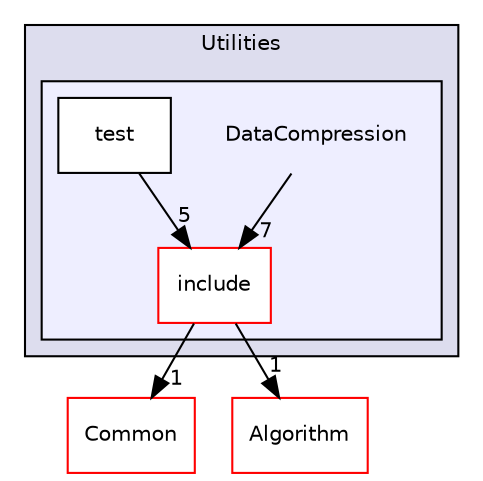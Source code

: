 digraph "/home/travis/build/AliceO2Group/AliceO2/Utilities/DataCompression" {
  bgcolor=transparent;
  compound=true
  node [ fontsize="10", fontname="Helvetica"];
  edge [ labelfontsize="10", labelfontname="Helvetica"];
  subgraph clusterdir_b05a5fa85f84bfc9013183c9d87f9a36 {
    graph [ bgcolor="#ddddee", pencolor="black", label="Utilities" fontname="Helvetica", fontsize="10", URL="dir_b05a5fa85f84bfc9013183c9d87f9a36.html"]
  subgraph clusterdir_e739392ef12c0b48c71c218f1fc8a69d {
    graph [ bgcolor="#eeeeff", pencolor="black", label="" URL="dir_e739392ef12c0b48c71c218f1fc8a69d.html"];
    dir_e739392ef12c0b48c71c218f1fc8a69d [shape=plaintext label="DataCompression"];
    dir_18f7c1ee6da6600fad774a08fdb3e7ce [shape=box label="include" color="red" fillcolor="white" style="filled" URL="dir_18f7c1ee6da6600fad774a08fdb3e7ce.html"];
    dir_7048f730ff7148d0bc9b4ba4c4e1741e [shape=box label="test" color="black" fillcolor="white" style="filled" URL="dir_7048f730ff7148d0bc9b4ba4c4e1741e.html"];
  }
  }
  dir_4ab6b4cc6a7edbff49100e9123df213f [shape=box label="Common" color="red" URL="dir_4ab6b4cc6a7edbff49100e9123df213f.html"];
  dir_8ba487e25de5ee77e05e9dce7582cb98 [shape=box label="Algorithm" color="red" URL="dir_8ba487e25de5ee77e05e9dce7582cb98.html"];
  dir_18f7c1ee6da6600fad774a08fdb3e7ce->dir_4ab6b4cc6a7edbff49100e9123df213f [headlabel="1", labeldistance=1.5 headhref="dir_000779_000032.html"];
  dir_18f7c1ee6da6600fad774a08fdb3e7ce->dir_8ba487e25de5ee77e05e9dce7582cb98 [headlabel="1", labeldistance=1.5 headhref="dir_000779_000000.html"];
  dir_7048f730ff7148d0bc9b4ba4c4e1741e->dir_18f7c1ee6da6600fad774a08fdb3e7ce [headlabel="5", labeldistance=1.5 headhref="dir_000781_000779.html"];
  dir_e739392ef12c0b48c71c218f1fc8a69d->dir_18f7c1ee6da6600fad774a08fdb3e7ce [headlabel="7", labeldistance=1.5 headhref="dir_000778_000779.html"];
}
